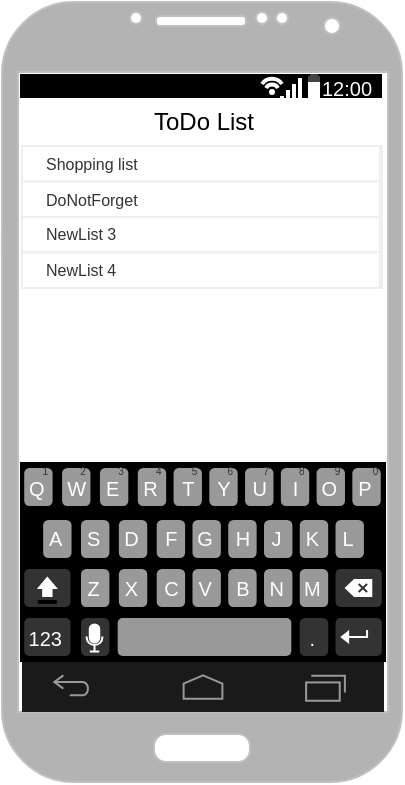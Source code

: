 <mxfile version="12.9.10" type="device"><diagram id="zYL4dqV8D6wA7u4BbiHK" name="Page-1"><mxGraphModel dx="868" dy="441" grid="1" gridSize="10" guides="1" tooltips="1" connect="1" arrows="1" fold="1" page="1" pageScale="1" pageWidth="827" pageHeight="1169" math="0" shadow="0"><root><mxCell id="0"/><mxCell id="1" parent="0"/><mxCell id="lvY_UhPxmcFHXG_15Ksl-1" value="" style="verticalLabelPosition=bottom;verticalAlign=top;html=1;shadow=0;dashed=0;strokeWidth=1;shape=mxgraph.android.phone2;strokeColor=#c0c0c0;fillColor=#B3B3B3;" vertex="1" parent="1"><mxGeometry x="240" y="40" width="200" height="390" as="geometry"/></mxCell><mxCell id="lvY_UhPxmcFHXG_15Ksl-15" value="" style="verticalLabelPosition=bottom;verticalAlign=top;html=1;shadow=0;dashed=0;strokeWidth=1;shape=mxgraph.android.keyboard;fillColor=#B3B3B3;" vertex="1" parent="1"><mxGeometry x="249" y="270" width="183" height="100" as="geometry"/></mxCell><mxCell id="lvY_UhPxmcFHXG_15Ksl-16" value="" style="strokeWidth=1;html=1;shadow=0;dashed=0;shape=mxgraph.android.rrect;rSize=0;strokeColor=#eeeeee;fillColor=#ffffff;gradientColor=none;" vertex="1" parent="1"><mxGeometry x="250" y="112" width="180" height="71" as="geometry"/></mxCell><mxCell id="lvY_UhPxmcFHXG_15Ksl-17" value="&lt;div&gt;Shopping list&lt;/div&gt;" style="strokeColor=inherit;fillColor=inherit;gradientColor=inherit;strokeWidth=1;html=1;shadow=0;dashed=0;shape=mxgraph.android.rrect;rSize=0;align=left;spacingLeft=10;fontSize=8;fontColor=#333333;" vertex="1" parent="lvY_UhPxmcFHXG_15Ksl-16"><mxGeometry width="179.006" height="17.75" as="geometry"/></mxCell><mxCell id="lvY_UhPxmcFHXG_15Ksl-18" value="DoNotForget" style="strokeColor=inherit;fillColor=inherit;gradientColor=inherit;strokeWidth=1;html=1;shadow=0;dashed=0;shape=mxgraph.android.rrect;rSize=0;align=left;spacingLeft=10;fontSize=8;fontColor=#333333;" vertex="1" parent="lvY_UhPxmcFHXG_15Ksl-16"><mxGeometry y="17.75" width="179.006" height="17.75" as="geometry"/></mxCell><mxCell id="lvY_UhPxmcFHXG_15Ksl-19" value="&lt;div&gt;NewList 3&lt;/div&gt;" style="strokeColor=inherit;fillColor=inherit;gradientColor=inherit;strokeWidth=1;html=1;shadow=0;dashed=0;shape=mxgraph.android.rrect;rSize=0;align=left;spacingLeft=10;fontSize=8;fontColor=#333333;" vertex="1" parent="lvY_UhPxmcFHXG_15Ksl-16"><mxGeometry y="35.5" width="179.006" height="17.75" as="geometry"/></mxCell><mxCell id="lvY_UhPxmcFHXG_15Ksl-20" value="NewList 4" style="strokeColor=inherit;fillColor=inherit;gradientColor=inherit;strokeWidth=1;html=1;shadow=0;dashed=0;shape=mxgraph.android.rrect;rSize=0;align=left;spacingLeft=10;fontSize=8;fontColor=#333333;" vertex="1" parent="lvY_UhPxmcFHXG_15Ksl-16"><mxGeometry y="53.25" width="179.006" height="17.75" as="geometry"/></mxCell><mxCell id="lvY_UhPxmcFHXG_15Ksl-30" value="" style="shape=image;html=1;verticalAlign=top;verticalLabelPosition=bottom;labelBackgroundColor=#ffffff;imageAspect=0;aspect=fixed;image=https://cdn3.iconfinder.com/data/icons/streamline-icon-set-free-pack/48/Streamline-22-128.png;strokeWidth=1;fillColor=#FFFFFF;" vertex="1" parent="lvY_UhPxmcFHXG_15Ksl-16"><mxGeometry x="167.086" y="4.4" width="8.903" height="8.903" as="geometry"/></mxCell><mxCell id="lvY_UhPxmcFHXG_15Ksl-33" value="" style="shape=image;html=1;verticalAlign=top;verticalLabelPosition=bottom;labelBackgroundColor=#ffffff;imageAspect=0;aspect=fixed;image=https://cdn3.iconfinder.com/data/icons/streamline-icon-set-free-pack/48/Streamline-22-128.png;strokeWidth=1;fillColor=#FFFFFF;" vertex="1" parent="lvY_UhPxmcFHXG_15Ksl-16"><mxGeometry x="167.086" y="22.15" width="8.903" height="8.903" as="geometry"/></mxCell><mxCell id="lvY_UhPxmcFHXG_15Ksl-34" value="" style="shape=image;html=1;verticalAlign=top;verticalLabelPosition=bottom;labelBackgroundColor=#ffffff;imageAspect=0;aspect=fixed;image=https://cdn3.iconfinder.com/data/icons/streamline-icon-set-free-pack/48/Streamline-22-128.png;strokeWidth=1;fillColor=#FFFFFF;" vertex="1" parent="lvY_UhPxmcFHXG_15Ksl-16"><mxGeometry x="167.086" y="39.9" width="8.903" height="8.903" as="geometry"/></mxCell><mxCell id="lvY_UhPxmcFHXG_15Ksl-35" value="" style="shape=image;html=1;verticalAlign=top;verticalLabelPosition=bottom;labelBackgroundColor=#ffffff;imageAspect=0;aspect=fixed;image=https://cdn3.iconfinder.com/data/icons/streamline-icon-set-free-pack/48/Streamline-22-128.png;strokeWidth=1;fillColor=#FFFFFF;" vertex="1" parent="lvY_UhPxmcFHXG_15Ksl-16"><mxGeometry x="167.086" y="57.65" width="8.903" height="8.903" as="geometry"/></mxCell><mxCell id="lvY_UhPxmcFHXG_15Ksl-24" value="" style="verticalLabelPosition=bottom;verticalAlign=top;html=1;shadow=0;dashed=0;strokeWidth=1;shape=mxgraph.android.navigation_bar_1_landscape;fillColor=#1A1A1A;strokeColor=#999999;" vertex="1" parent="1"><mxGeometry x="250" y="370" width="181" height="25" as="geometry"/></mxCell><mxCell id="lvY_UhPxmcFHXG_15Ksl-27" value="" style="strokeWidth=1;html=1;shadow=0;dashed=0;shape=mxgraph.android.statusBar;align=center;fillColor=#000000;strokeColor=#ffffff;fontColor=#ffffff;fontSize=10;" vertex="1" parent="1"><mxGeometry x="249" y="76" width="181" height="12" as="geometry"/></mxCell><mxCell id="lvY_UhPxmcFHXG_15Ksl-29" value="&lt;div&gt;ToDo List&lt;/div&gt;" style="rounded=0;whiteSpace=wrap;html=1;strokeWidth=1;fillColor=#FFFFFF;strokeColor=none;" vertex="1" parent="1"><mxGeometry x="251" y="90" width="180" height="20" as="geometry"/></mxCell><mxCell id="lvY_UhPxmcFHXG_15Ksl-38" value="" style="shape=image;html=1;verticalAlign=top;verticalLabelPosition=bottom;labelBackgroundColor=#ffffff;imageAspect=0;aspect=fixed;image=https://cdn1.iconfinder.com/data/icons/essential-free/48/11-Add-128.png;strokeWidth=1;fillColor=#FFFFFF;" vertex="1" parent="1"><mxGeometry x="410" y="90" width="20" height="20" as="geometry"/></mxCell><mxCell id="lvY_UhPxmcFHXG_15Ksl-39" value="" style="shape=image;html=1;verticalAlign=top;verticalLabelPosition=bottom;labelBackgroundColor=#ffffff;imageAspect=0;aspect=fixed;image=https://cdn4.iconfinder.com/data/icons/wirecons-free-vector-icons/32/menu-alt-128.png;strokeWidth=1;fillColor=#FFFFFF;" vertex="1" parent="1"><mxGeometry x="250" y="88" width="24" height="24" as="geometry"/></mxCell></root></mxGraphModel></diagram></mxfile>